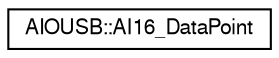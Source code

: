 digraph G
{
  edge [fontname="FreeSans",fontsize="10",labelfontname="FreeSans",labelfontsize="10"];
  node [fontname="FreeSans",fontsize="10",shape=record];
  rankdir=LR;
  Node1 [label="AIOUSB::AI16_DataPoint",height=0.2,width=0.4,color="black", fillcolor="white", style="filled",URL="$classAIOUSB_1_1AI16__DataPoint.html"];
}
